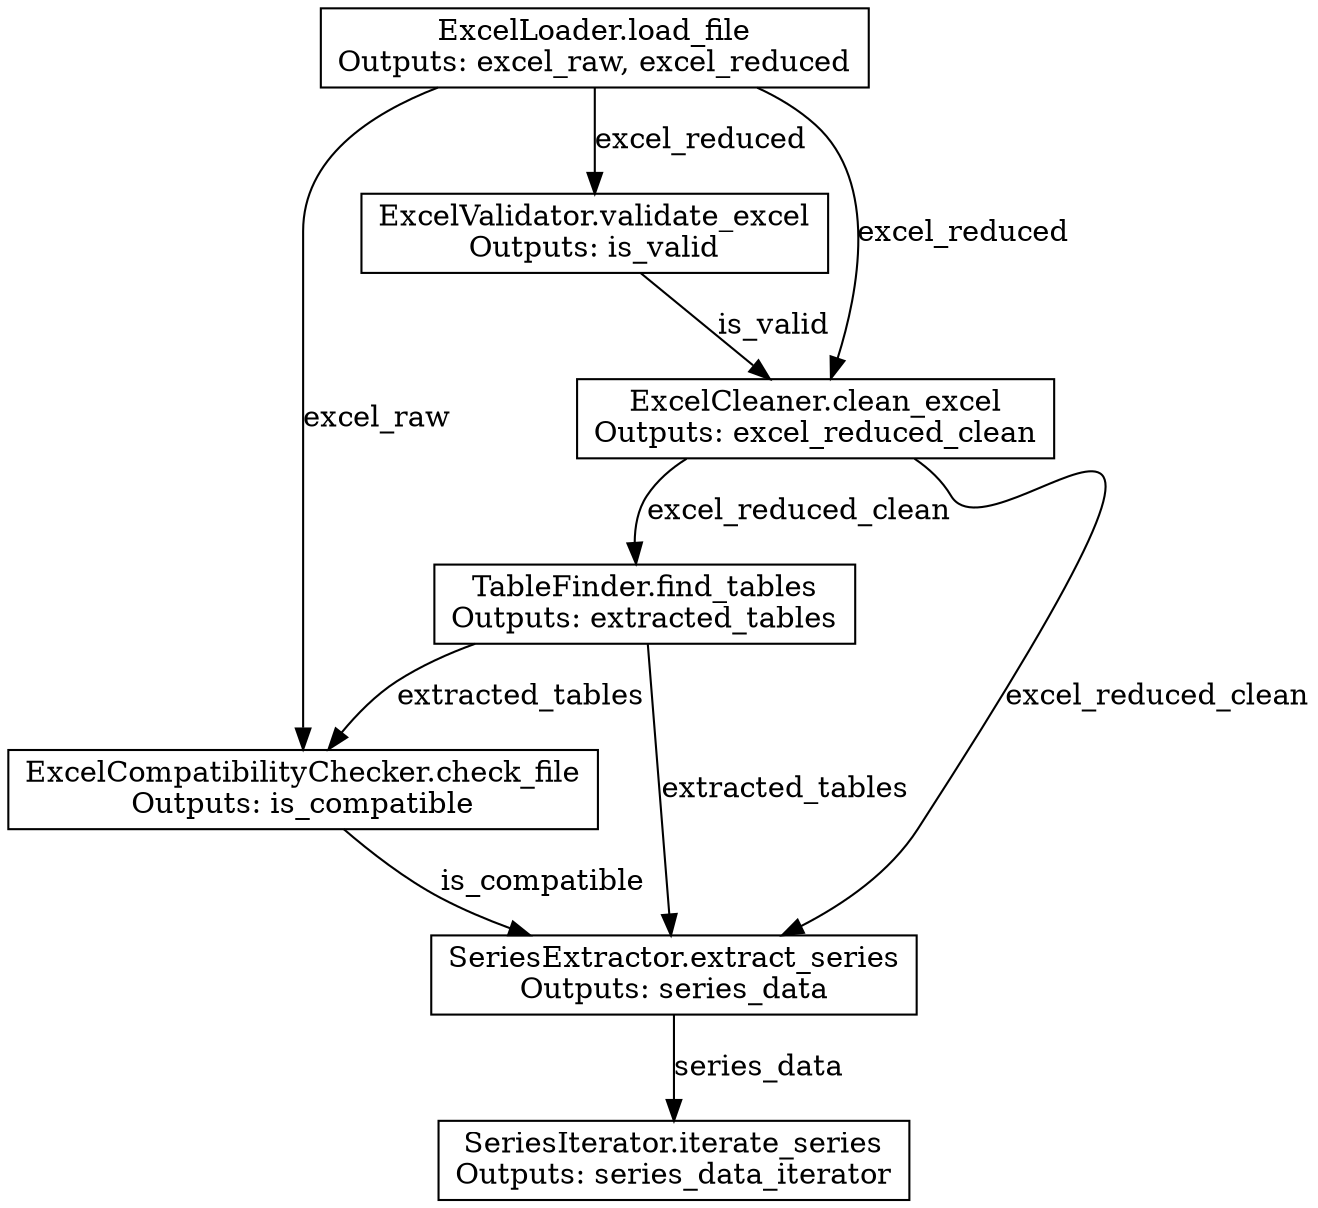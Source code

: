 // series_extraction
digraph {
	node [shape=box]
	"ExcelLoader.load_file" [label="ExcelLoader.load_file
Outputs: excel_raw, excel_reduced"]
	"ExcelCompatibilityChecker.check_file" [label="ExcelCompatibilityChecker.check_file
Outputs: is_compatible"]
	"ExcelValidator.validate_excel" [label="ExcelValidator.validate_excel
Outputs: is_valid"]
	"ExcelCleaner.clean_excel" [label="ExcelCleaner.clean_excel
Outputs: excel_reduced_clean"]
	"TableFinder.find_tables" [label="TableFinder.find_tables
Outputs: extracted_tables"]
	"SeriesExtractor.extract_series" [label="SeriesExtractor.extract_series
Outputs: series_data"]
	"SeriesIterator.iterate_series" [label="SeriesIterator.iterate_series
Outputs: series_data_iterator"]
	"ExcelLoader.load_file" -> "ExcelCompatibilityChecker.check_file" [label=excel_raw]
	"TableFinder.find_tables" -> "ExcelCompatibilityChecker.check_file" [label=extracted_tables]
	"ExcelLoader.load_file" -> "ExcelValidator.validate_excel" [label=excel_reduced]
	"ExcelLoader.load_file" -> "ExcelCleaner.clean_excel" [label=excel_reduced]
	"ExcelValidator.validate_excel" -> "ExcelCleaner.clean_excel" [label=is_valid]
	"ExcelCleaner.clean_excel" -> "TableFinder.find_tables" [label=excel_reduced_clean]
	"ExcelCleaner.clean_excel" -> "SeriesExtractor.extract_series" [label=excel_reduced_clean]
	"TableFinder.find_tables" -> "SeriesExtractor.extract_series" [label=extracted_tables]
	"ExcelCompatibilityChecker.check_file" -> "SeriesExtractor.extract_series" [label=is_compatible]
	"SeriesExtractor.extract_series" -> "SeriesIterator.iterate_series" [label=series_data]
}
